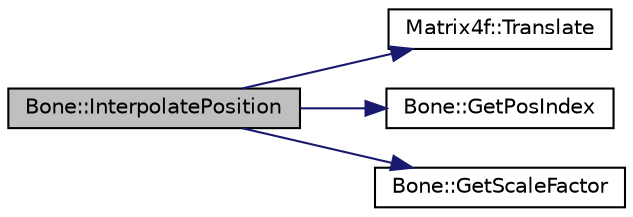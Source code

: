 digraph "Bone::InterpolatePosition"
{
 // LATEX_PDF_SIZE
  edge [fontname="Helvetica",fontsize="10",labelfontname="Helvetica",labelfontsize="10"];
  node [fontname="Helvetica",fontsize="10",shape=record];
  rankdir="LR";
  Node43 [label="Bone::InterpolatePosition",height=0.2,width=0.4,color="black", fillcolor="grey75", style="filled", fontcolor="black",tooltip="Lerp between the the previous position and new position of the bone, to create a fluid translation."];
  Node43 -> Node44 [color="midnightblue",fontsize="10",style="solid",fontname="Helvetica"];
  Node44 [label="Matrix4f::Translate",height=0.2,width=0.4,color="black", fillcolor="white", style="filled",URL="$class_matrix4f.html#a7f24e90f377fa263ff85116aad8f25bb",tooltip=" "];
  Node43 -> Node45 [color="midnightblue",fontsize="10",style="solid",fontname="Helvetica"];
  Node45 [label="Bone::GetPosIndex",height=0.2,width=0.4,color="black", fillcolor="white", style="filled",URL="$class_bone.html#ac1074cb17e04d4bdc1d4ad1e37dbd9fa",tooltip="Go through all the positions to find the one that is needed for the current time of the animation."];
  Node43 -> Node46 [color="midnightblue",fontsize="10",style="solid",fontname="Helvetica"];
  Node46 [label="Bone::GetScaleFactor",height=0.2,width=0.4,color="black", fillcolor="white", style="filled",URL="$class_bone.html#a5d2f31e852c172b450e6ae77819bc516",tooltip="Used to determine what the scale is for lerping, slerping etc..., which is determined by how close th..."];
}
